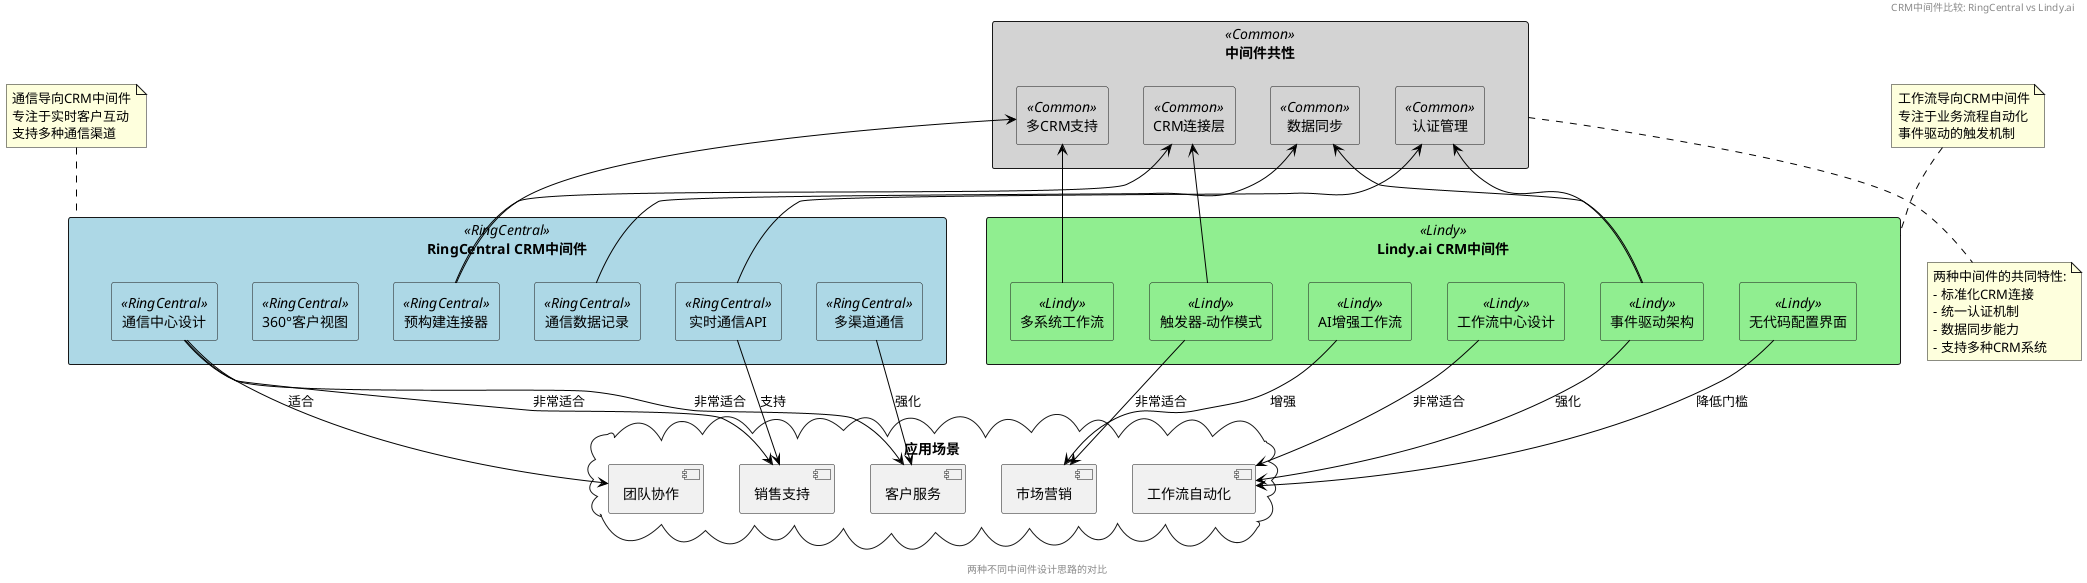 @startuml RingCentral与Lindy中间件比较

skinparam {
  BackgroundColor White
  ArrowColor Black
  BorderColor Black
}

skinparam rectangle {
  BackgroundColor<<RingCentral>> LightBlue
  BackgroundColor<<Lindy>> LightGreen
  BackgroundColor<<Common>> LightGray
}

rectangle "中间件共性" as Common <<Common>> {
  rectangle "CRM连接层" as CommonConnector <<Common>>
  rectangle "认证管理" as CommonAuth <<Common>>
  rectangle "数据同步" as CommonSync <<Common>>
  rectangle "多CRM支持" as CommonMultiCRM <<Common>>
}

rectangle "RingCentral CRM中间件" as RingCentral <<RingCentral>> {
  rectangle "通信中心设计" as RCComm <<RingCentral>>
  rectangle "预构建连接器" as RCConnector <<RingCentral>>
  rectangle "实时通信API" as RCAPI <<RingCentral>>
  rectangle "通信数据记录" as RCData <<RingCentral>>
  rectangle "360°客户视图" as RC360View <<RingCentral>>
  rectangle "多渠道通信" as RCMultiChannel <<RingCentral>>
}

rectangle "Lindy.ai CRM中间件" as Lindy <<Lindy>> {
  rectangle "工作流中心设计" as LindyWF <<Lindy>>
  rectangle "触发器-动作模式" as LindyTrigger <<Lindy>>
  rectangle "AI增强工作流" as LindyAI <<Lindy>>
  rectangle "事件驱动架构" as LindyEvent <<Lindy>>
  rectangle "无代码配置界面" as LindyNoCode <<Lindy>>
  rectangle "多系统工作流" as LindyMultiSystem <<Lindy>>
}

' 应用场景
cloud "应用场景" {
  [客户服务] as ServiceScenario
  [销售支持] as SalesScenario
  [市场营销] as MarketingScenario
  [团队协作] as TeamScenario
  [工作流自动化] as WorkflowScenario
}

' 连接场景
RCComm --> ServiceScenario : 非常适合
RCComm --> SalesScenario : 非常适合
RCComm --> TeamScenario : 适合
RCMultiChannel --> ServiceScenario : 强化
RCAPI --> SalesScenario : 支持

LindyWF --> WorkflowScenario : 非常适合
LindyTrigger --> MarketingScenario : 非常适合
LindyEvent --> WorkflowScenario : 强化
LindyAI --> MarketingScenario : 增强
LindyNoCode --> WorkflowScenario : 降低门槛

' 互联图表
CommonConnector <-- RCConnector
CommonConnector <-- LindyTrigger
CommonAuth <-- RCAPI
CommonAuth <-- LindyEvent
CommonSync <-- RCData
CommonSync <-- LindyEvent
CommonMultiCRM <-- RCConnector
CommonMultiCRM <-- LindyMultiSystem

' 差异标注
note top of RingCentral
  通信导向CRM中间件
  专注于实时客户互动
  支持多种通信渠道
end note

note top of Lindy
  工作流导向CRM中间件
  专注于业务流程自动化
  事件驱动的触发机制
end note

note bottom of Common
  两种中间件的共同特性:
  - 标准化CRM连接
  - 统一认证机制
  - 数据同步能力
  - 支持多种CRM系统
end note

header "CRM中间件比较: RingCentral vs Lindy.ai"
footer "两种不同中间件设计思路的对比"

@enduml 